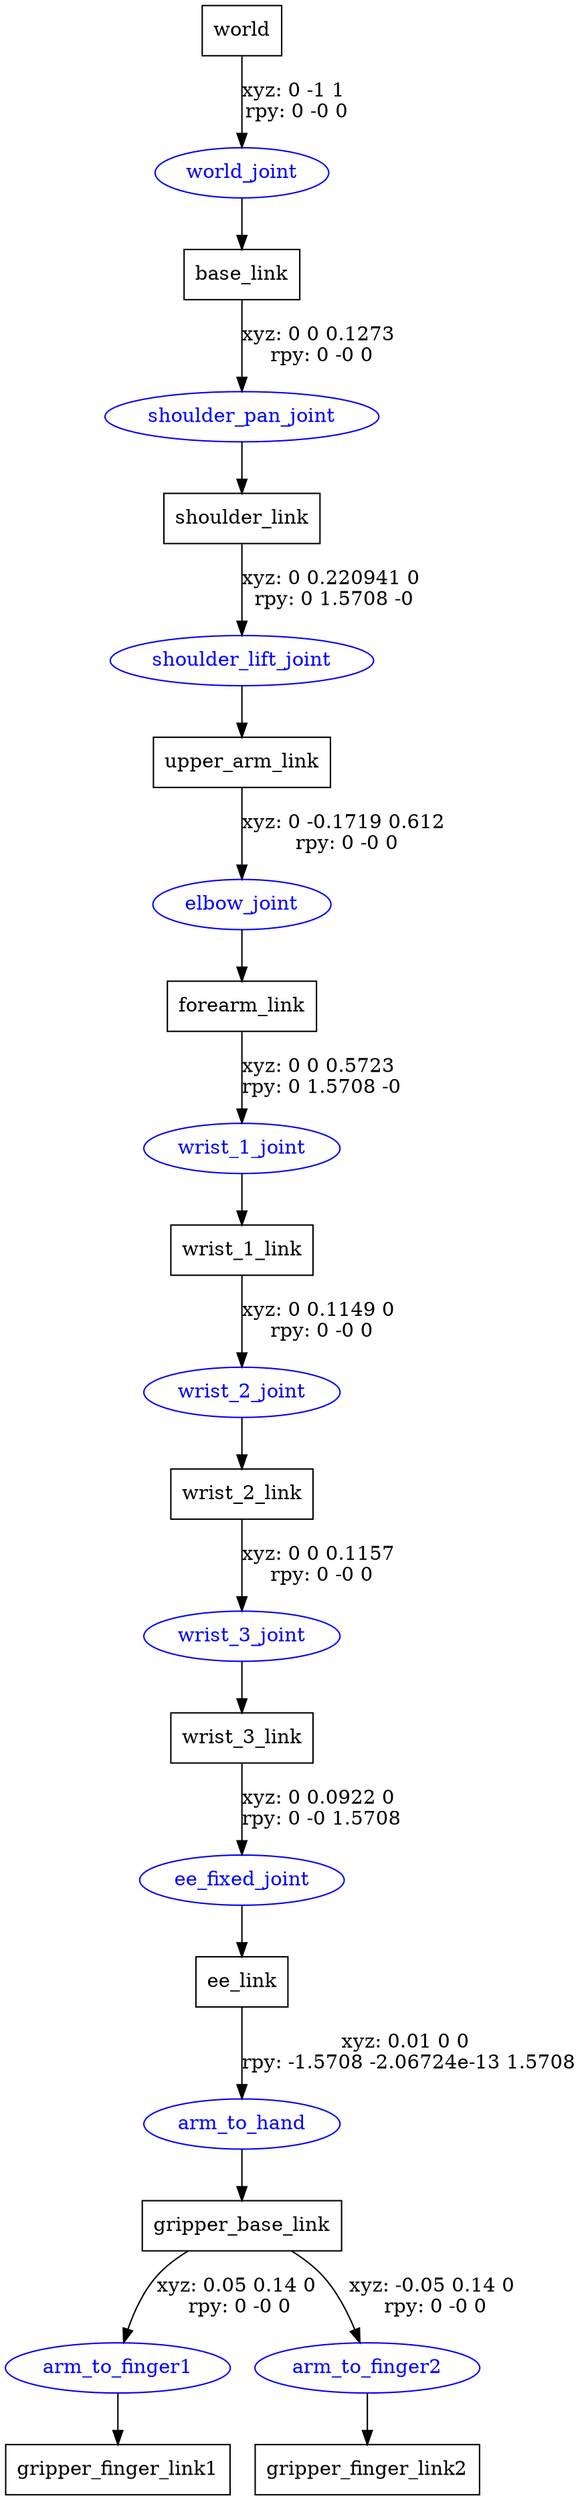 digraph G {
node [shape=box];
"world" [label="world"];
"base_link" [label="base_link"];
"shoulder_link" [label="shoulder_link"];
"upper_arm_link" [label="upper_arm_link"];
"forearm_link" [label="forearm_link"];
"wrist_1_link" [label="wrist_1_link"];
"wrist_2_link" [label="wrist_2_link"];
"wrist_3_link" [label="wrist_3_link"];
"ee_link" [label="ee_link"];
"gripper_base_link" [label="gripper_base_link"];
"gripper_finger_link1" [label="gripper_finger_link1"];
"gripper_finger_link2" [label="gripper_finger_link2"];
node [shape=ellipse, color=blue, fontcolor=blue];
"world" -> "world_joint" [label="xyz: 0 -1 1 \nrpy: 0 -0 0"]
"world_joint" -> "base_link"
"base_link" -> "shoulder_pan_joint" [label="xyz: 0 0 0.1273 \nrpy: 0 -0 0"]
"shoulder_pan_joint" -> "shoulder_link"
"shoulder_link" -> "shoulder_lift_joint" [label="xyz: 0 0.220941 0 \nrpy: 0 1.5708 -0"]
"shoulder_lift_joint" -> "upper_arm_link"
"upper_arm_link" -> "elbow_joint" [label="xyz: 0 -0.1719 0.612 \nrpy: 0 -0 0"]
"elbow_joint" -> "forearm_link"
"forearm_link" -> "wrist_1_joint" [label="xyz: 0 0 0.5723 \nrpy: 0 1.5708 -0"]
"wrist_1_joint" -> "wrist_1_link"
"wrist_1_link" -> "wrist_2_joint" [label="xyz: 0 0.1149 0 \nrpy: 0 -0 0"]
"wrist_2_joint" -> "wrist_2_link"
"wrist_2_link" -> "wrist_3_joint" [label="xyz: 0 0 0.1157 \nrpy: 0 -0 0"]
"wrist_3_joint" -> "wrist_3_link"
"wrist_3_link" -> "ee_fixed_joint" [label="xyz: 0 0.0922 0 \nrpy: 0 -0 1.5708"]
"ee_fixed_joint" -> "ee_link"
"ee_link" -> "arm_to_hand" [label="xyz: 0.01 0 0 \nrpy: -1.5708 -2.06724e-13 1.5708"]
"arm_to_hand" -> "gripper_base_link"
"gripper_base_link" -> "arm_to_finger1" [label="xyz: 0.05 0.14 0 \nrpy: 0 -0 0"]
"arm_to_finger1" -> "gripper_finger_link1"
"gripper_base_link" -> "arm_to_finger2" [label="xyz: -0.05 0.14 0 \nrpy: 0 -0 0"]
"arm_to_finger2" -> "gripper_finger_link2"
}

